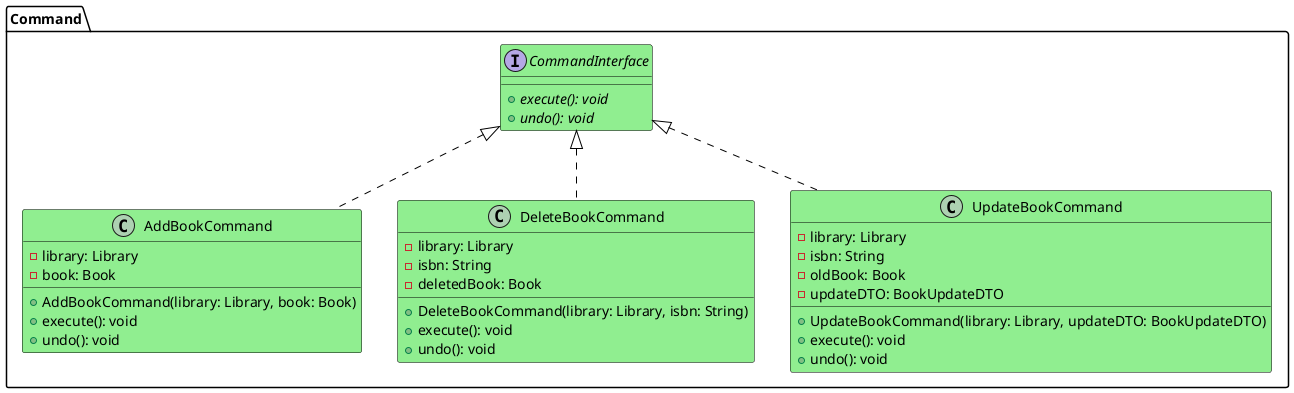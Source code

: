 @startuml Command Component Diagram

skinparam class {
    BackgroundColor LightGreen
    BorderColor Black
    ArrowColor Black
}

package "Command" {
    interface CommandInterface {
            + {abstract} execute(): void
            + {abstract} undo(): void
        }


    class AddBookCommand {
        - library: Library
        - book: Book
        + AddBookCommand(library: Library, book: Book)
        + execute(): void
        + undo(): void
    }

    class DeleteBookCommand {
        - library: Library
        - isbn: String
        - deletedBook: Book
        + DeleteBookCommand(library: Library, isbn: String)
        + execute(): void
        + undo(): void
    }

    class UpdateBookCommand {
        - library: Library
        - isbn: String
        - oldBook: Book
        - updateDTO: BookUpdateDTO
        + UpdateBookCommand(library: Library, updateDTO: BookUpdateDTO)
        + execute(): void
        + undo(): void
    }
}

' Relazioni interne al package Command
CommandInterface <|.. AddBookCommand
CommandInterface <|.. DeleteBookCommand
CommandInterface <|.. UpdateBookCommand


@enduml
